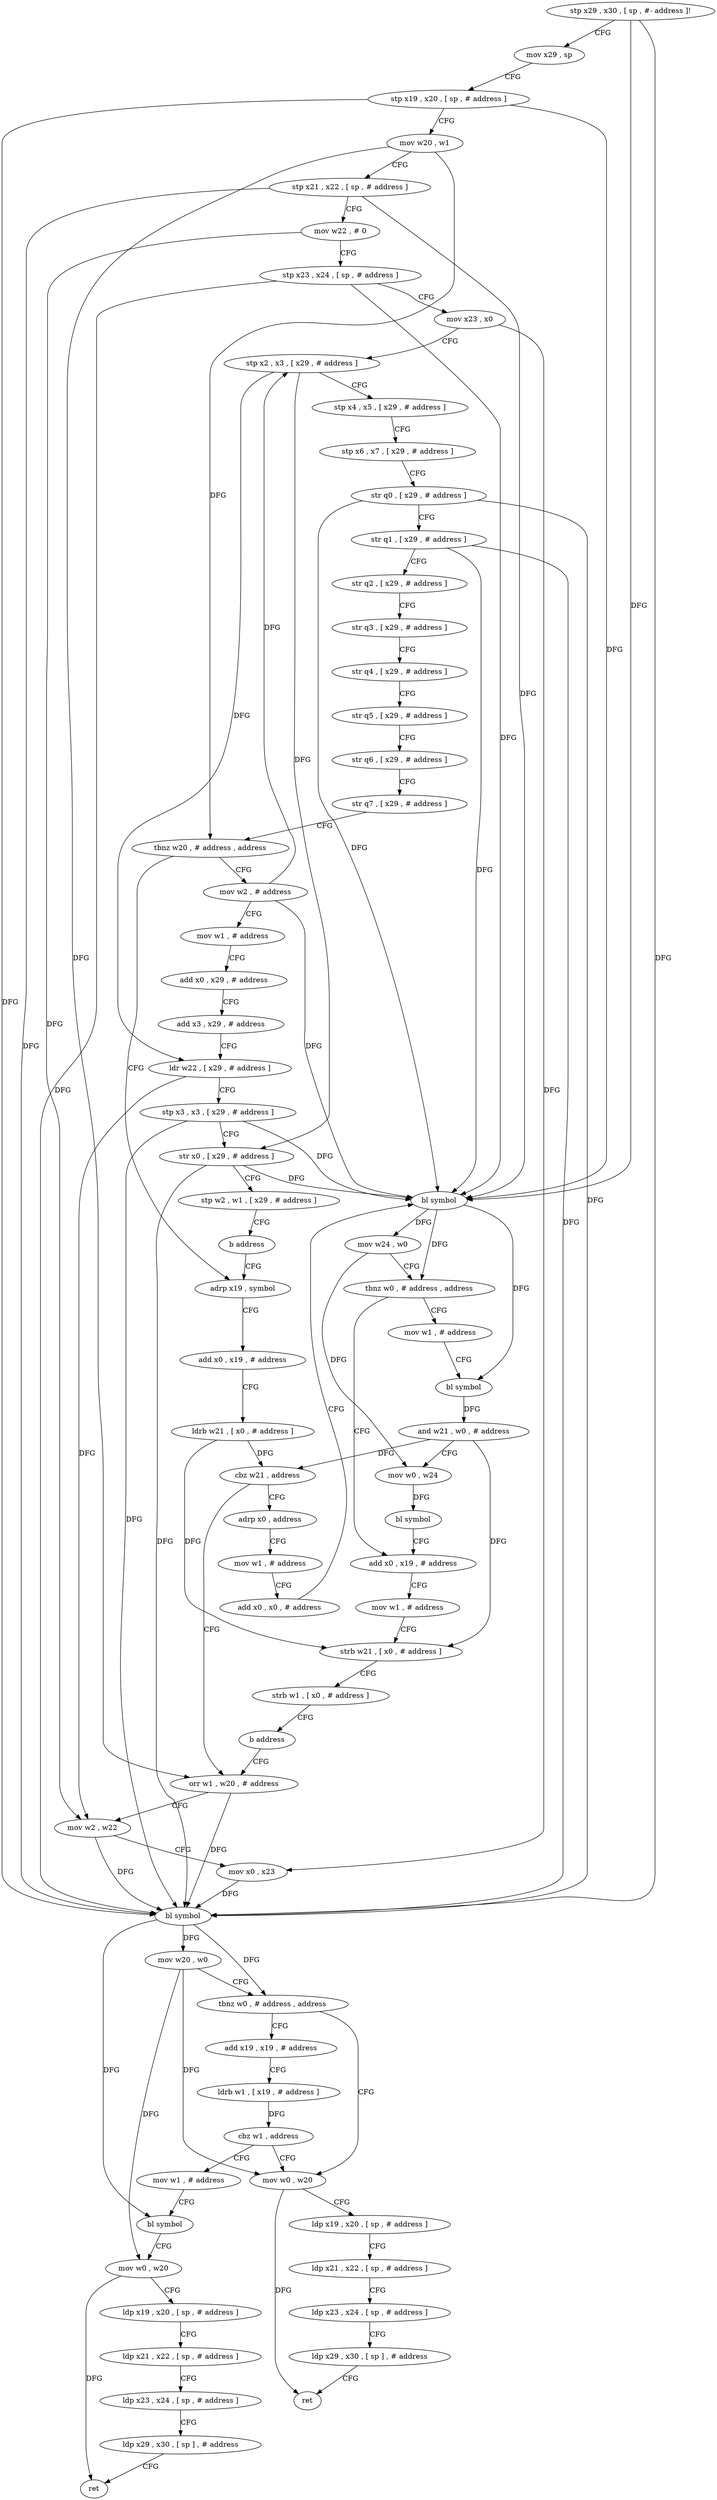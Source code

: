 digraph "func" {
"4216632" [label = "stp x29 , x30 , [ sp , #- address ]!" ]
"4216636" [label = "mov x29 , sp" ]
"4216640" [label = "stp x19 , x20 , [ sp , # address ]" ]
"4216644" [label = "mov w20 , w1" ]
"4216648" [label = "stp x21 , x22 , [ sp , # address ]" ]
"4216652" [label = "mov w22 , # 0" ]
"4216656" [label = "stp x23 , x24 , [ sp , # address ]" ]
"4216660" [label = "mov x23 , x0" ]
"4216664" [label = "stp x2 , x3 , [ x29 , # address ]" ]
"4216668" [label = "stp x4 , x5 , [ x29 , # address ]" ]
"4216672" [label = "stp x6 , x7 , [ x29 , # address ]" ]
"4216676" [label = "str q0 , [ x29 , # address ]" ]
"4216680" [label = "str q1 , [ x29 , # address ]" ]
"4216684" [label = "str q2 , [ x29 , # address ]" ]
"4216688" [label = "str q3 , [ x29 , # address ]" ]
"4216692" [label = "str q4 , [ x29 , # address ]" ]
"4216696" [label = "str q5 , [ x29 , # address ]" ]
"4216700" [label = "str q6 , [ x29 , # address ]" ]
"4216704" [label = "str q7 , [ x29 , # address ]" ]
"4216708" [label = "tbnz w20 , # address , address" ]
"4216888" [label = "mov w2 , # address" ]
"4216712" [label = "adrp x19 , symbol" ]
"4216892" [label = "mov w1 , # address" ]
"4216896" [label = "add x0 , x29 , # address" ]
"4216900" [label = "add x3 , x29 , # address" ]
"4216904" [label = "ldr w22 , [ x29 , # address ]" ]
"4216908" [label = "stp x3 , x3 , [ x29 , # address ]" ]
"4216912" [label = "str x0 , [ x29 , # address ]" ]
"4216916" [label = "stp w2 , w1 , [ x29 , # address ]" ]
"4216920" [label = "b address" ]
"4216716" [label = "add x0 , x19 , # address" ]
"4216720" [label = "ldrb w21 , [ x0 , # address ]" ]
"4216724" [label = "cbz w21 , address" ]
"4216824" [label = "adrp x0 , address" ]
"4216728" [label = "orr w1 , w20 , # address" ]
"4216828" [label = "mov w1 , # address" ]
"4216832" [label = "add x0 , x0 , # address" ]
"4216836" [label = "bl symbol" ]
"4216840" [label = "mov w24 , w0" ]
"4216844" [label = "tbnz w0 , # address , address" ]
"4216868" [label = "add x0 , x19 , # address" ]
"4216848" [label = "mov w1 , # address" ]
"4216732" [label = "mov w2 , w22" ]
"4216736" [label = "mov x0 , x23" ]
"4216740" [label = "bl symbol" ]
"4216744" [label = "mov w20 , w0" ]
"4216748" [label = "tbnz w0 , # address , address" ]
"4216764" [label = "mov w0 , w20" ]
"4216752" [label = "add x19 , x19 , # address" ]
"4216872" [label = "mov w1 , # address" ]
"4216876" [label = "strb w21 , [ x0 , # address ]" ]
"4216880" [label = "strb w1 , [ x0 , # address ]" ]
"4216884" [label = "b address" ]
"4216852" [label = "bl symbol" ]
"4216856" [label = "and w21 , w0 , # address" ]
"4216860" [label = "mov w0 , w24" ]
"4216864" [label = "bl symbol" ]
"4216768" [label = "ldp x19 , x20 , [ sp , # address ]" ]
"4216772" [label = "ldp x21 , x22 , [ sp , # address ]" ]
"4216776" [label = "ldp x23 , x24 , [ sp , # address ]" ]
"4216780" [label = "ldp x29 , x30 , [ sp ] , # address" ]
"4216784" [label = "ret" ]
"4216756" [label = "ldrb w1 , [ x19 , # address ]" ]
"4216760" [label = "cbz w1 , address" ]
"4216792" [label = "mov w1 , # address" ]
"4216796" [label = "bl symbol" ]
"4216800" [label = "mov w0 , w20" ]
"4216804" [label = "ldp x19 , x20 , [ sp , # address ]" ]
"4216808" [label = "ldp x21 , x22 , [ sp , # address ]" ]
"4216812" [label = "ldp x23 , x24 , [ sp , # address ]" ]
"4216816" [label = "ldp x29 , x30 , [ sp ] , # address" ]
"4216820" [label = "ret" ]
"4216632" -> "4216636" [ label = "CFG" ]
"4216632" -> "4216836" [ label = "DFG" ]
"4216632" -> "4216740" [ label = "DFG" ]
"4216636" -> "4216640" [ label = "CFG" ]
"4216640" -> "4216644" [ label = "CFG" ]
"4216640" -> "4216836" [ label = "DFG" ]
"4216640" -> "4216740" [ label = "DFG" ]
"4216644" -> "4216648" [ label = "CFG" ]
"4216644" -> "4216708" [ label = "DFG" ]
"4216644" -> "4216728" [ label = "DFG" ]
"4216648" -> "4216652" [ label = "CFG" ]
"4216648" -> "4216836" [ label = "DFG" ]
"4216648" -> "4216740" [ label = "DFG" ]
"4216652" -> "4216656" [ label = "CFG" ]
"4216652" -> "4216732" [ label = "DFG" ]
"4216656" -> "4216660" [ label = "CFG" ]
"4216656" -> "4216836" [ label = "DFG" ]
"4216656" -> "4216740" [ label = "DFG" ]
"4216660" -> "4216664" [ label = "CFG" ]
"4216660" -> "4216736" [ label = "DFG" ]
"4216664" -> "4216668" [ label = "CFG" ]
"4216664" -> "4216904" [ label = "DFG" ]
"4216664" -> "4216912" [ label = "DFG" ]
"4216668" -> "4216672" [ label = "CFG" ]
"4216672" -> "4216676" [ label = "CFG" ]
"4216676" -> "4216680" [ label = "CFG" ]
"4216676" -> "4216836" [ label = "DFG" ]
"4216676" -> "4216740" [ label = "DFG" ]
"4216680" -> "4216684" [ label = "CFG" ]
"4216680" -> "4216836" [ label = "DFG" ]
"4216680" -> "4216740" [ label = "DFG" ]
"4216684" -> "4216688" [ label = "CFG" ]
"4216688" -> "4216692" [ label = "CFG" ]
"4216692" -> "4216696" [ label = "CFG" ]
"4216696" -> "4216700" [ label = "CFG" ]
"4216700" -> "4216704" [ label = "CFG" ]
"4216704" -> "4216708" [ label = "CFG" ]
"4216708" -> "4216888" [ label = "CFG" ]
"4216708" -> "4216712" [ label = "CFG" ]
"4216888" -> "4216892" [ label = "CFG" ]
"4216888" -> "4216664" [ label = "DFG" ]
"4216888" -> "4216836" [ label = "DFG" ]
"4216712" -> "4216716" [ label = "CFG" ]
"4216892" -> "4216896" [ label = "CFG" ]
"4216896" -> "4216900" [ label = "CFG" ]
"4216900" -> "4216904" [ label = "CFG" ]
"4216904" -> "4216908" [ label = "CFG" ]
"4216904" -> "4216732" [ label = "DFG" ]
"4216908" -> "4216912" [ label = "CFG" ]
"4216908" -> "4216836" [ label = "DFG" ]
"4216908" -> "4216740" [ label = "DFG" ]
"4216912" -> "4216916" [ label = "CFG" ]
"4216912" -> "4216836" [ label = "DFG" ]
"4216912" -> "4216740" [ label = "DFG" ]
"4216916" -> "4216920" [ label = "CFG" ]
"4216920" -> "4216712" [ label = "CFG" ]
"4216716" -> "4216720" [ label = "CFG" ]
"4216720" -> "4216724" [ label = "DFG" ]
"4216720" -> "4216876" [ label = "DFG" ]
"4216724" -> "4216824" [ label = "CFG" ]
"4216724" -> "4216728" [ label = "CFG" ]
"4216824" -> "4216828" [ label = "CFG" ]
"4216728" -> "4216732" [ label = "CFG" ]
"4216728" -> "4216740" [ label = "DFG" ]
"4216828" -> "4216832" [ label = "CFG" ]
"4216832" -> "4216836" [ label = "CFG" ]
"4216836" -> "4216840" [ label = "DFG" ]
"4216836" -> "4216844" [ label = "DFG" ]
"4216836" -> "4216852" [ label = "DFG" ]
"4216840" -> "4216844" [ label = "CFG" ]
"4216840" -> "4216860" [ label = "DFG" ]
"4216844" -> "4216868" [ label = "CFG" ]
"4216844" -> "4216848" [ label = "CFG" ]
"4216868" -> "4216872" [ label = "CFG" ]
"4216848" -> "4216852" [ label = "CFG" ]
"4216732" -> "4216736" [ label = "CFG" ]
"4216732" -> "4216740" [ label = "DFG" ]
"4216736" -> "4216740" [ label = "DFG" ]
"4216740" -> "4216744" [ label = "DFG" ]
"4216740" -> "4216748" [ label = "DFG" ]
"4216740" -> "4216796" [ label = "DFG" ]
"4216744" -> "4216748" [ label = "CFG" ]
"4216744" -> "4216764" [ label = "DFG" ]
"4216744" -> "4216800" [ label = "DFG" ]
"4216748" -> "4216764" [ label = "CFG" ]
"4216748" -> "4216752" [ label = "CFG" ]
"4216764" -> "4216768" [ label = "CFG" ]
"4216764" -> "4216784" [ label = "DFG" ]
"4216752" -> "4216756" [ label = "CFG" ]
"4216872" -> "4216876" [ label = "CFG" ]
"4216876" -> "4216880" [ label = "CFG" ]
"4216880" -> "4216884" [ label = "CFG" ]
"4216884" -> "4216728" [ label = "CFG" ]
"4216852" -> "4216856" [ label = "DFG" ]
"4216856" -> "4216860" [ label = "CFG" ]
"4216856" -> "4216724" [ label = "DFG" ]
"4216856" -> "4216876" [ label = "DFG" ]
"4216860" -> "4216864" [ label = "DFG" ]
"4216864" -> "4216868" [ label = "CFG" ]
"4216768" -> "4216772" [ label = "CFG" ]
"4216772" -> "4216776" [ label = "CFG" ]
"4216776" -> "4216780" [ label = "CFG" ]
"4216780" -> "4216784" [ label = "CFG" ]
"4216756" -> "4216760" [ label = "DFG" ]
"4216760" -> "4216792" [ label = "CFG" ]
"4216760" -> "4216764" [ label = "CFG" ]
"4216792" -> "4216796" [ label = "CFG" ]
"4216796" -> "4216800" [ label = "CFG" ]
"4216800" -> "4216804" [ label = "CFG" ]
"4216800" -> "4216820" [ label = "DFG" ]
"4216804" -> "4216808" [ label = "CFG" ]
"4216808" -> "4216812" [ label = "CFG" ]
"4216812" -> "4216816" [ label = "CFG" ]
"4216816" -> "4216820" [ label = "CFG" ]
}
